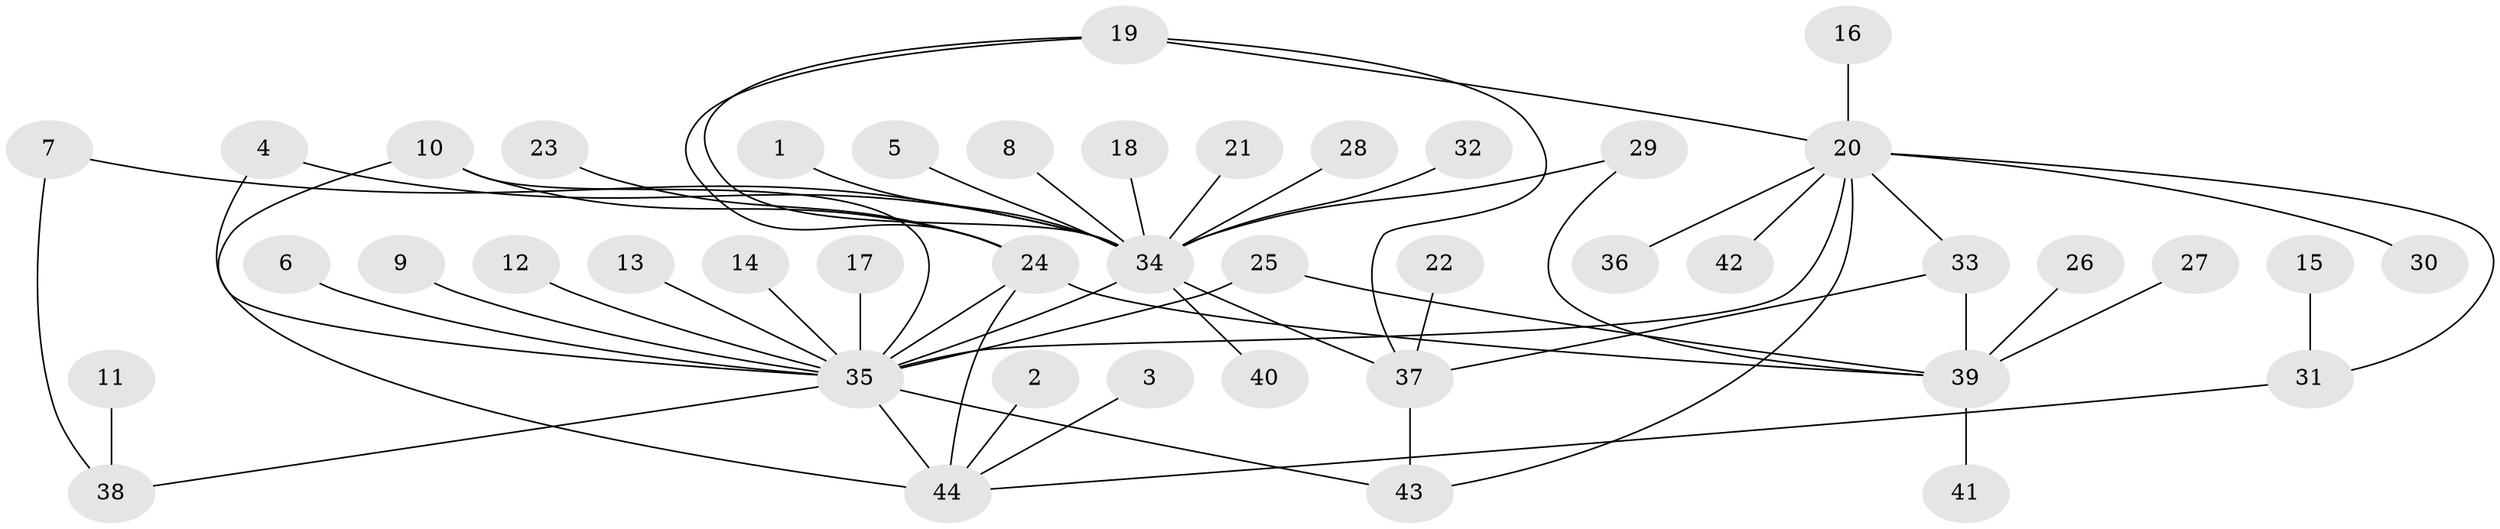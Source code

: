 // original degree distribution, {5: 0.03409090909090909, 18: 0.011363636363636364, 21: 0.011363636363636364, 7: 0.022727272727272728, 4: 0.045454545454545456, 6: 0.022727272727272728, 2: 0.2159090909090909, 3: 0.06818181818181818, 1: 0.5568181818181818, 11: 0.011363636363636364}
// Generated by graph-tools (version 1.1) at 2025/49/03/09/25 03:49:56]
// undirected, 44 vertices, 58 edges
graph export_dot {
graph [start="1"]
  node [color=gray90,style=filled];
  1;
  2;
  3;
  4;
  5;
  6;
  7;
  8;
  9;
  10;
  11;
  12;
  13;
  14;
  15;
  16;
  17;
  18;
  19;
  20;
  21;
  22;
  23;
  24;
  25;
  26;
  27;
  28;
  29;
  30;
  31;
  32;
  33;
  34;
  35;
  36;
  37;
  38;
  39;
  40;
  41;
  42;
  43;
  44;
  1 -- 34 [weight=1.0];
  2 -- 44 [weight=1.0];
  3 -- 44 [weight=1.0];
  4 -- 34 [weight=1.0];
  4 -- 35 [weight=1.0];
  5 -- 34 [weight=1.0];
  6 -- 35 [weight=1.0];
  7 -- 34 [weight=1.0];
  7 -- 38 [weight=1.0];
  8 -- 34 [weight=1.0];
  9 -- 35 [weight=1.0];
  10 -- 24 [weight=1.0];
  10 -- 35 [weight=1.0];
  10 -- 44 [weight=1.0];
  11 -- 38 [weight=1.0];
  12 -- 35 [weight=1.0];
  13 -- 35 [weight=1.0];
  14 -- 35 [weight=1.0];
  15 -- 31 [weight=1.0];
  16 -- 20 [weight=1.0];
  17 -- 35 [weight=1.0];
  18 -- 34 [weight=1.0];
  19 -- 20 [weight=1.0];
  19 -- 24 [weight=1.0];
  19 -- 34 [weight=1.0];
  19 -- 37 [weight=1.0];
  20 -- 30 [weight=1.0];
  20 -- 31 [weight=1.0];
  20 -- 33 [weight=1.0];
  20 -- 35 [weight=1.0];
  20 -- 36 [weight=1.0];
  20 -- 42 [weight=1.0];
  20 -- 43 [weight=1.0];
  21 -- 34 [weight=1.0];
  22 -- 37 [weight=1.0];
  23 -- 24 [weight=1.0];
  24 -- 35 [weight=1.0];
  24 -- 39 [weight=1.0];
  24 -- 44 [weight=1.0];
  25 -- 35 [weight=1.0];
  25 -- 39 [weight=1.0];
  26 -- 39 [weight=1.0];
  27 -- 39 [weight=1.0];
  28 -- 34 [weight=1.0];
  29 -- 34 [weight=1.0];
  29 -- 39 [weight=1.0];
  31 -- 44 [weight=1.0];
  32 -- 34 [weight=1.0];
  33 -- 37 [weight=1.0];
  33 -- 39 [weight=1.0];
  34 -- 35 [weight=2.0];
  34 -- 37 [weight=1.0];
  34 -- 40 [weight=1.0];
  35 -- 38 [weight=1.0];
  35 -- 43 [weight=1.0];
  35 -- 44 [weight=2.0];
  37 -- 43 [weight=1.0];
  39 -- 41 [weight=1.0];
}
